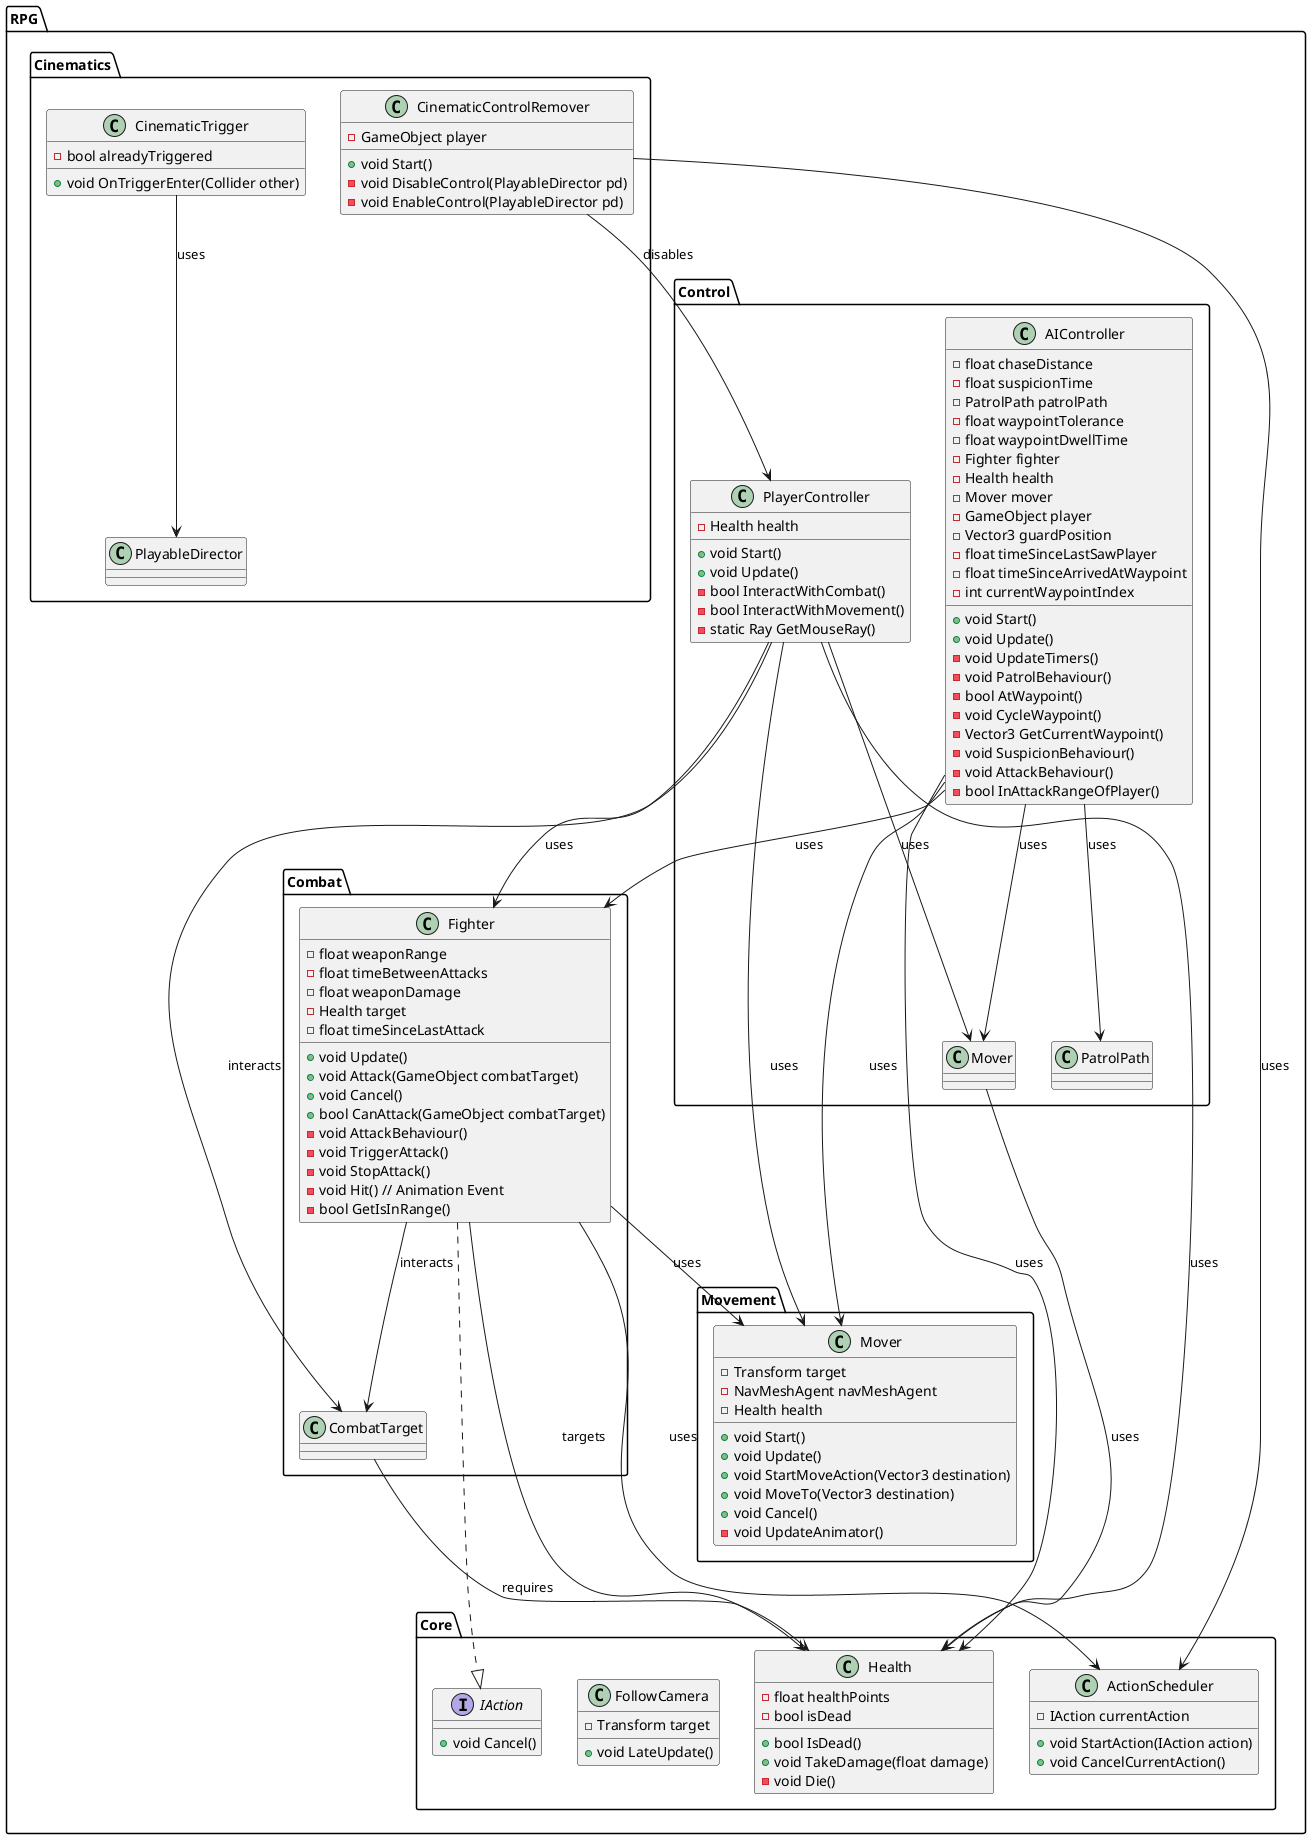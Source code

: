 @startuml RPG
namespace RPG.Combat {
    class Fighter {
        -float weaponRange
        -float timeBetweenAttacks
        -float weaponDamage
        -Health target
        -float timeSinceLastAttack
        +void Update()
        +void Attack(GameObject combatTarget)
        +void Cancel()
        +bool CanAttack(GameObject combatTarget)
        -void AttackBehaviour()
        -void TriggerAttack()
        -void StopAttack()
        -void Hit() // Animation Event
        -bool GetIsInRange()
    }

    class CombatTarget {
    }

    Fighter --> CombatTarget : interacts
}

namespace RPG.Control {
    class PlayerController {
        -Health health
        +void Start()
        +void Update()
        -bool InteractWithCombat()
        -bool InteractWithMovement()
        -static Ray GetMouseRay()
    }

    class AIController {
        -float chaseDistance
        -float suspicionTime
        -PatrolPath patrolPath
        -float waypointTolerance
        -float waypointDwellTime
        -Fighter fighter
        -Health health
        -Mover mover
        -GameObject player
        -Vector3 guardPosition
        -float timeSinceLastSawPlayer
        -float timeSinceArrivedAtWaypoint
        -int currentWaypointIndex
        +void Start()
        +void Update()
        -void UpdateTimers()
        -void PatrolBehaviour()
        -bool AtWaypoint()
        -void CycleWaypoint()
        -Vector3 GetCurrentWaypoint()
        -void SuspicionBehaviour()
        -void AttackBehaviour()
        -bool InAttackRangeOfPlayer()
    }

    PlayerController --> Fighter : uses
    PlayerController --> Mover : uses
    PlayerController --> CombatTarget : interacts
    AIController --> Fighter : uses
    AIController --> Mover : uses
    AIController --> PatrolPath : uses
}

namespace RPG.Core {
    interface IAction {
        +void Cancel()
    }
    class ActionScheduler {
        -IAction currentAction
        +void StartAction(IAction action)
        +void CancelCurrentAction()
    }
    class FollowCamera {
        -Transform target
        +void LateUpdate()
    }
    class Health {
        -float healthPoints
        -bool isDead
        +bool IsDead()
        +void TakeDamage(float damage)
        -void Die()
    }
    Fighter --> Health : targets
    CombatTarget --> Health : requires
    PlayerController --> Health : uses
    AIController --> Health : uses
    Mover --> Health : uses
    Fighter ..|> IAction
    Fighter --> ActionScheduler : uses
}

namespace RPG.Movement {
    class Mover {
        -Transform target
        -NavMeshAgent navMeshAgent
        -Health health
        +void Start()
        +void Update()
        +void StartMoveAction(Vector3 destination)
        +void MoveTo(Vector3 destination)
        +void Cancel()
        -void UpdateAnimator()
    }
    Fighter --> Mover : uses
    PlayerController --> Mover : uses
    AIController --> Mover : uses
}

namespace RPG.Cinematics {
    class CinematicControlRemover {
        -GameObject player
        +void Start()
        -void DisableControl(PlayableDirector pd)
        -void EnableControl(PlayableDirector pd)
    }

    class CinematicTrigger {
        -bool alreadyTriggered
        +void OnTriggerEnter(Collider other)
    }

    CinematicControlRemover --> PlayerController : disables
    CinematicControlRemover --> ActionScheduler : uses
    CinematicTrigger --> PlayableDirector : uses
}
@enduml
